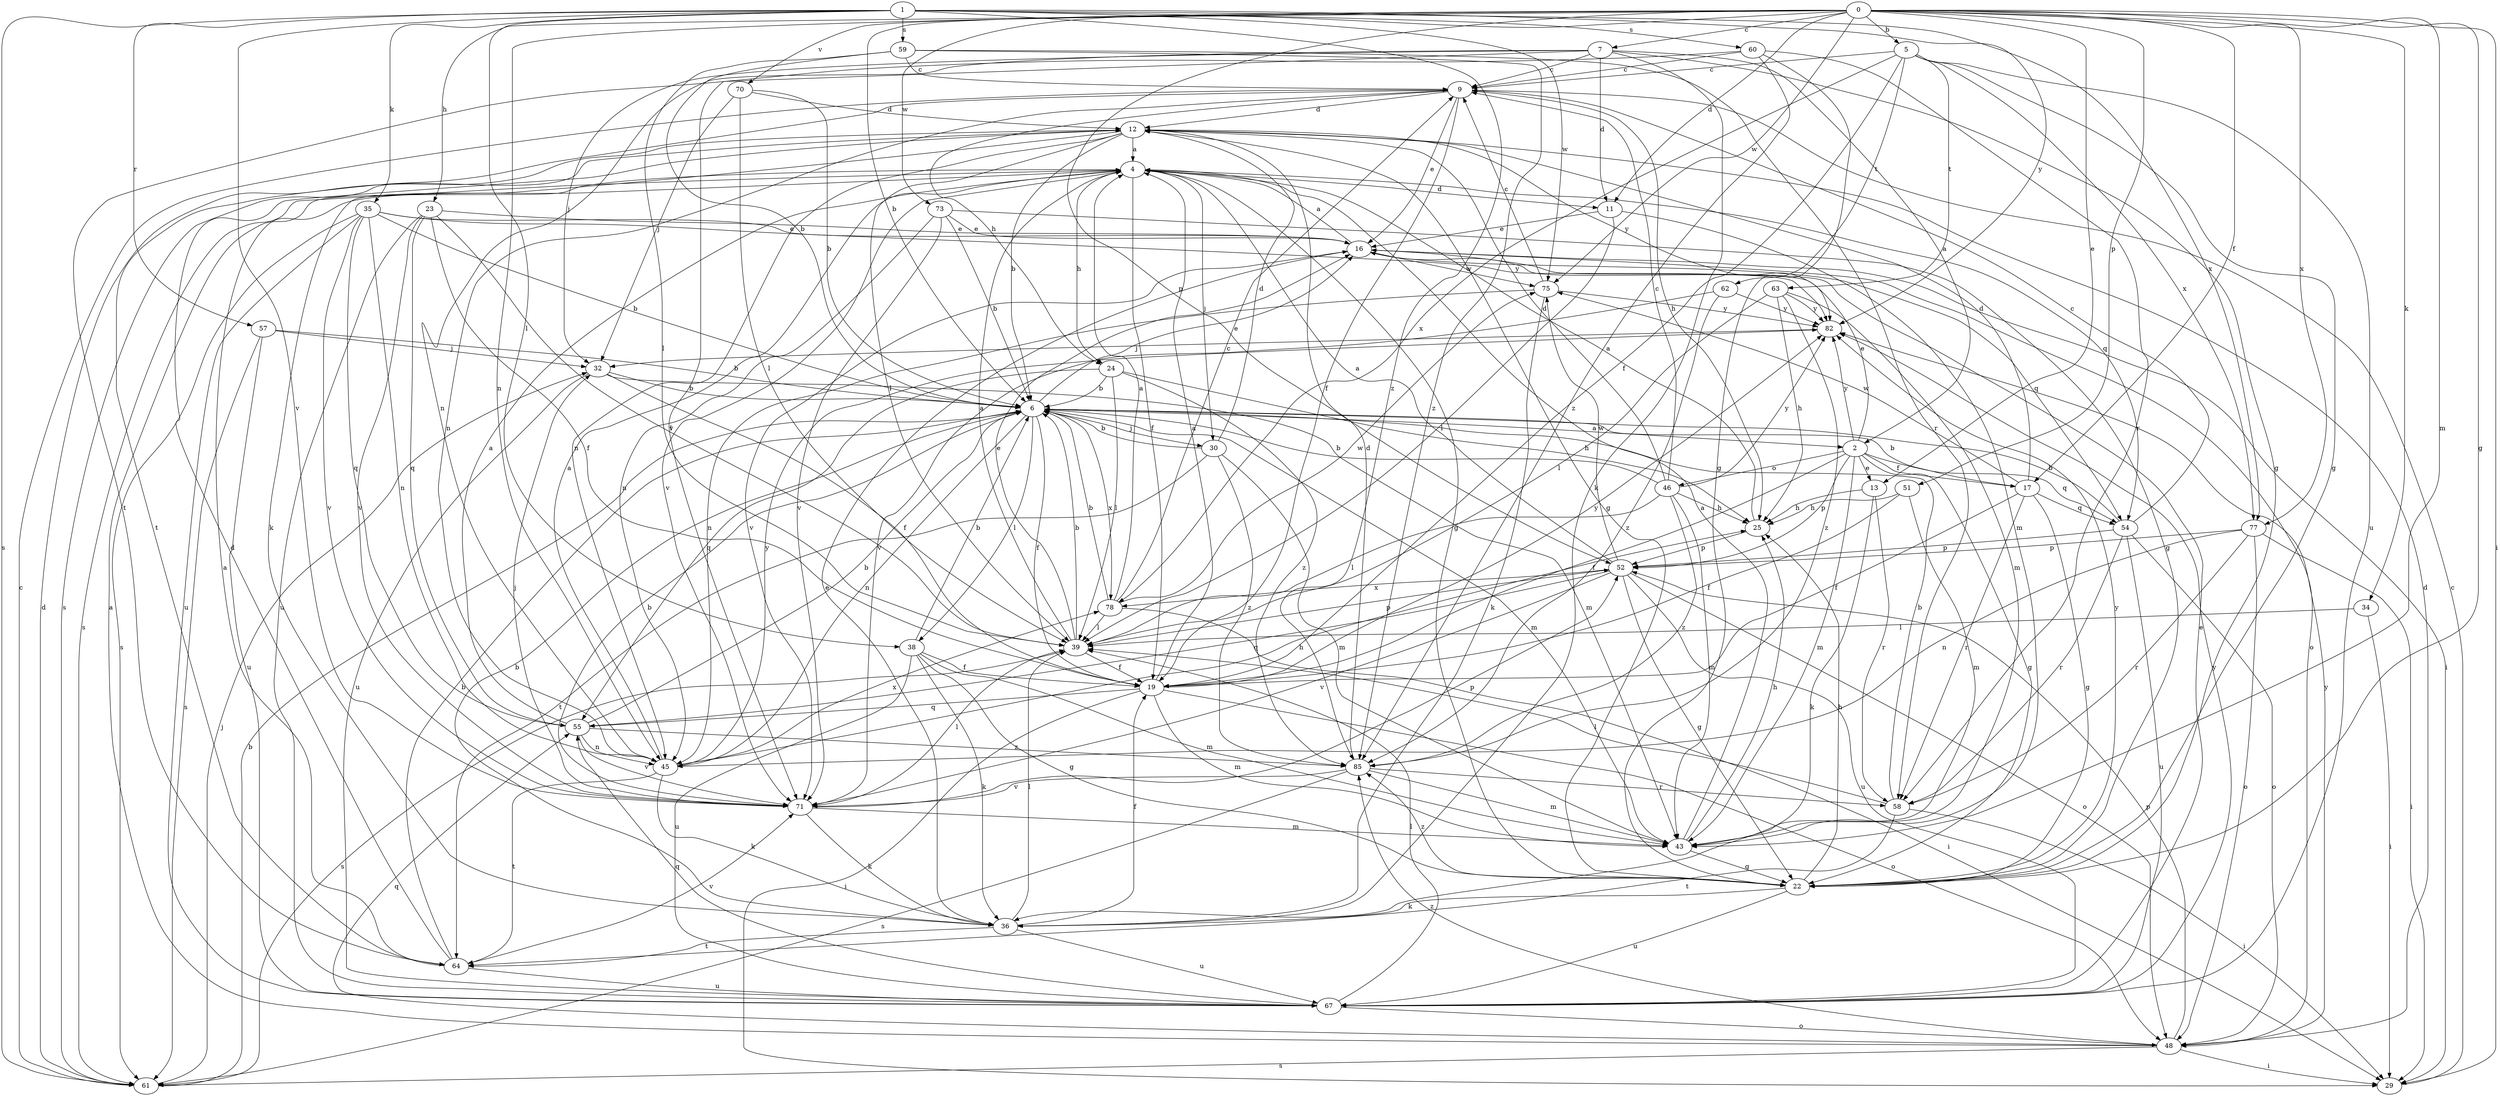 strict digraph  {
0;
1;
2;
4;
5;
6;
7;
9;
11;
12;
13;
16;
17;
19;
22;
23;
24;
25;
29;
30;
32;
34;
35;
36;
38;
39;
43;
45;
46;
48;
51;
52;
54;
55;
57;
58;
59;
60;
61;
62;
63;
64;
67;
70;
71;
73;
75;
77;
78;
82;
85;
0 -> 5  [label=b];
0 -> 6  [label=b];
0 -> 7  [label=c];
0 -> 11  [label=d];
0 -> 13  [label=e];
0 -> 17  [label=f];
0 -> 22  [label=g];
0 -> 23  [label=h];
0 -> 29  [label=i];
0 -> 34  [label=k];
0 -> 43  [label=m];
0 -> 45  [label=n];
0 -> 51  [label=p];
0 -> 52  [label=p];
0 -> 70  [label=v];
0 -> 73  [label=w];
0 -> 75  [label=w];
0 -> 77  [label=x];
1 -> 35  [label=k];
1 -> 38  [label=l];
1 -> 57  [label=r];
1 -> 59  [label=s];
1 -> 60  [label=s];
1 -> 61  [label=s];
1 -> 71  [label=v];
1 -> 75  [label=w];
1 -> 77  [label=x];
1 -> 82  [label=y];
1 -> 85  [label=z];
2 -> 13  [label=e];
2 -> 16  [label=e];
2 -> 17  [label=f];
2 -> 19  [label=f];
2 -> 22  [label=g];
2 -> 43  [label=m];
2 -> 46  [label=o];
2 -> 52  [label=p];
2 -> 54  [label=q];
2 -> 82  [label=y];
4 -> 11  [label=d];
4 -> 19  [label=f];
4 -> 22  [label=g];
4 -> 24  [label=h];
4 -> 30  [label=j];
4 -> 54  [label=q];
4 -> 61  [label=s];
4 -> 71  [label=v];
5 -> 9  [label=c];
5 -> 19  [label=f];
5 -> 22  [label=g];
5 -> 62  [label=t];
5 -> 63  [label=t];
5 -> 67  [label=u];
5 -> 77  [label=x];
5 -> 78  [label=x];
6 -> 2  [label=a];
6 -> 16  [label=e];
6 -> 19  [label=f];
6 -> 30  [label=j];
6 -> 38  [label=l];
6 -> 43  [label=m];
6 -> 45  [label=n];
6 -> 78  [label=x];
7 -> 2  [label=a];
7 -> 9  [label=c];
7 -> 11  [label=d];
7 -> 22  [label=g];
7 -> 32  [label=j];
7 -> 36  [label=k];
7 -> 45  [label=n];
7 -> 71  [label=v];
9 -> 12  [label=d];
9 -> 16  [label=e];
9 -> 19  [label=f];
9 -> 24  [label=h];
9 -> 25  [label=h];
9 -> 45  [label=n];
9 -> 64  [label=t];
11 -> 16  [label=e];
11 -> 39  [label=l];
11 -> 43  [label=m];
12 -> 4  [label=a];
12 -> 6  [label=b];
12 -> 22  [label=g];
12 -> 36  [label=k];
12 -> 39  [label=l];
12 -> 45  [label=n];
12 -> 61  [label=s];
12 -> 82  [label=y];
13 -> 25  [label=h];
13 -> 36  [label=k];
13 -> 58  [label=r];
16 -> 4  [label=a];
16 -> 29  [label=i];
16 -> 48  [label=o];
16 -> 54  [label=q];
16 -> 71  [label=v];
16 -> 75  [label=w];
17 -> 6  [label=b];
17 -> 12  [label=d];
17 -> 19  [label=f];
17 -> 22  [label=g];
17 -> 54  [label=q];
17 -> 58  [label=r];
17 -> 75  [label=w];
19 -> 4  [label=a];
19 -> 29  [label=i];
19 -> 43  [label=m];
19 -> 48  [label=o];
19 -> 55  [label=q];
19 -> 82  [label=y];
22 -> 25  [label=h];
22 -> 36  [label=k];
22 -> 67  [label=u];
22 -> 82  [label=y];
22 -> 85  [label=z];
23 -> 16  [label=e];
23 -> 19  [label=f];
23 -> 39  [label=l];
23 -> 55  [label=q];
23 -> 67  [label=u];
23 -> 71  [label=v];
24 -> 6  [label=b];
24 -> 25  [label=h];
24 -> 39  [label=l];
24 -> 55  [label=q];
24 -> 85  [label=z];
25 -> 4  [label=a];
25 -> 52  [label=p];
29 -> 9  [label=c];
30 -> 6  [label=b];
30 -> 12  [label=d];
30 -> 43  [label=m];
30 -> 64  [label=t];
30 -> 85  [label=z];
32 -> 6  [label=b];
32 -> 19  [label=f];
32 -> 43  [label=m];
32 -> 67  [label=u];
34 -> 29  [label=i];
34 -> 39  [label=l];
35 -> 6  [label=b];
35 -> 16  [label=e];
35 -> 45  [label=n];
35 -> 55  [label=q];
35 -> 61  [label=s];
35 -> 67  [label=u];
35 -> 71  [label=v];
35 -> 82  [label=y];
36 -> 6  [label=b];
36 -> 16  [label=e];
36 -> 19  [label=f];
36 -> 39  [label=l];
36 -> 64  [label=t];
36 -> 67  [label=u];
38 -> 6  [label=b];
38 -> 19  [label=f];
38 -> 22  [label=g];
38 -> 36  [label=k];
38 -> 43  [label=m];
38 -> 67  [label=u];
39 -> 4  [label=a];
39 -> 6  [label=b];
39 -> 16  [label=e];
39 -> 19  [label=f];
39 -> 52  [label=p];
39 -> 61  [label=s];
43 -> 4  [label=a];
43 -> 22  [label=g];
43 -> 25  [label=h];
45 -> 4  [label=a];
45 -> 25  [label=h];
45 -> 36  [label=k];
45 -> 64  [label=t];
45 -> 78  [label=x];
45 -> 82  [label=y];
46 -> 6  [label=b];
46 -> 9  [label=c];
46 -> 12  [label=d];
46 -> 25  [label=h];
46 -> 39  [label=l];
46 -> 43  [label=m];
46 -> 82  [label=y];
46 -> 85  [label=z];
48 -> 4  [label=a];
48 -> 12  [label=d];
48 -> 29  [label=i];
48 -> 52  [label=p];
48 -> 55  [label=q];
48 -> 61  [label=s];
48 -> 82  [label=y];
48 -> 85  [label=z];
51 -> 19  [label=f];
51 -> 25  [label=h];
51 -> 43  [label=m];
52 -> 4  [label=a];
52 -> 22  [label=g];
52 -> 48  [label=o];
52 -> 55  [label=q];
52 -> 67  [label=u];
52 -> 71  [label=v];
52 -> 75  [label=w];
52 -> 78  [label=x];
54 -> 6  [label=b];
54 -> 9  [label=c];
54 -> 48  [label=o];
54 -> 52  [label=p];
54 -> 58  [label=r];
54 -> 67  [label=u];
55 -> 4  [label=a];
55 -> 6  [label=b];
55 -> 45  [label=n];
55 -> 71  [label=v];
55 -> 85  [label=z];
57 -> 6  [label=b];
57 -> 32  [label=j];
57 -> 61  [label=s];
57 -> 67  [label=u];
58 -> 6  [label=b];
58 -> 29  [label=i];
58 -> 39  [label=l];
58 -> 64  [label=t];
59 -> 6  [label=b];
59 -> 9  [label=c];
59 -> 39  [label=l];
59 -> 58  [label=r];
59 -> 85  [label=z];
60 -> 9  [label=c];
60 -> 22  [label=g];
60 -> 58  [label=r];
60 -> 64  [label=t];
60 -> 85  [label=z];
61 -> 6  [label=b];
61 -> 9  [label=c];
61 -> 12  [label=d];
61 -> 32  [label=j];
62 -> 71  [label=v];
62 -> 82  [label=y];
62 -> 85  [label=z];
63 -> 25  [label=h];
63 -> 39  [label=l];
63 -> 43  [label=m];
63 -> 82  [label=y];
63 -> 85  [label=z];
64 -> 4  [label=a];
64 -> 6  [label=b];
64 -> 12  [label=d];
64 -> 67  [label=u];
64 -> 71  [label=v];
67 -> 16  [label=e];
67 -> 39  [label=l];
67 -> 48  [label=o];
67 -> 55  [label=q];
67 -> 82  [label=y];
70 -> 6  [label=b];
70 -> 12  [label=d];
70 -> 32  [label=j];
70 -> 39  [label=l];
71 -> 6  [label=b];
71 -> 32  [label=j];
71 -> 36  [label=k];
71 -> 39  [label=l];
71 -> 43  [label=m];
71 -> 52  [label=p];
73 -> 6  [label=b];
73 -> 16  [label=e];
73 -> 22  [label=g];
73 -> 45  [label=n];
73 -> 71  [label=v];
75 -> 9  [label=c];
75 -> 36  [label=k];
75 -> 45  [label=n];
75 -> 82  [label=y];
77 -> 29  [label=i];
77 -> 45  [label=n];
77 -> 48  [label=o];
77 -> 52  [label=p];
77 -> 58  [label=r];
78 -> 4  [label=a];
78 -> 6  [label=b];
78 -> 9  [label=c];
78 -> 29  [label=i];
78 -> 39  [label=l];
78 -> 75  [label=w];
82 -> 32  [label=j];
85 -> 12  [label=d];
85 -> 43  [label=m];
85 -> 58  [label=r];
85 -> 61  [label=s];
85 -> 71  [label=v];
}
